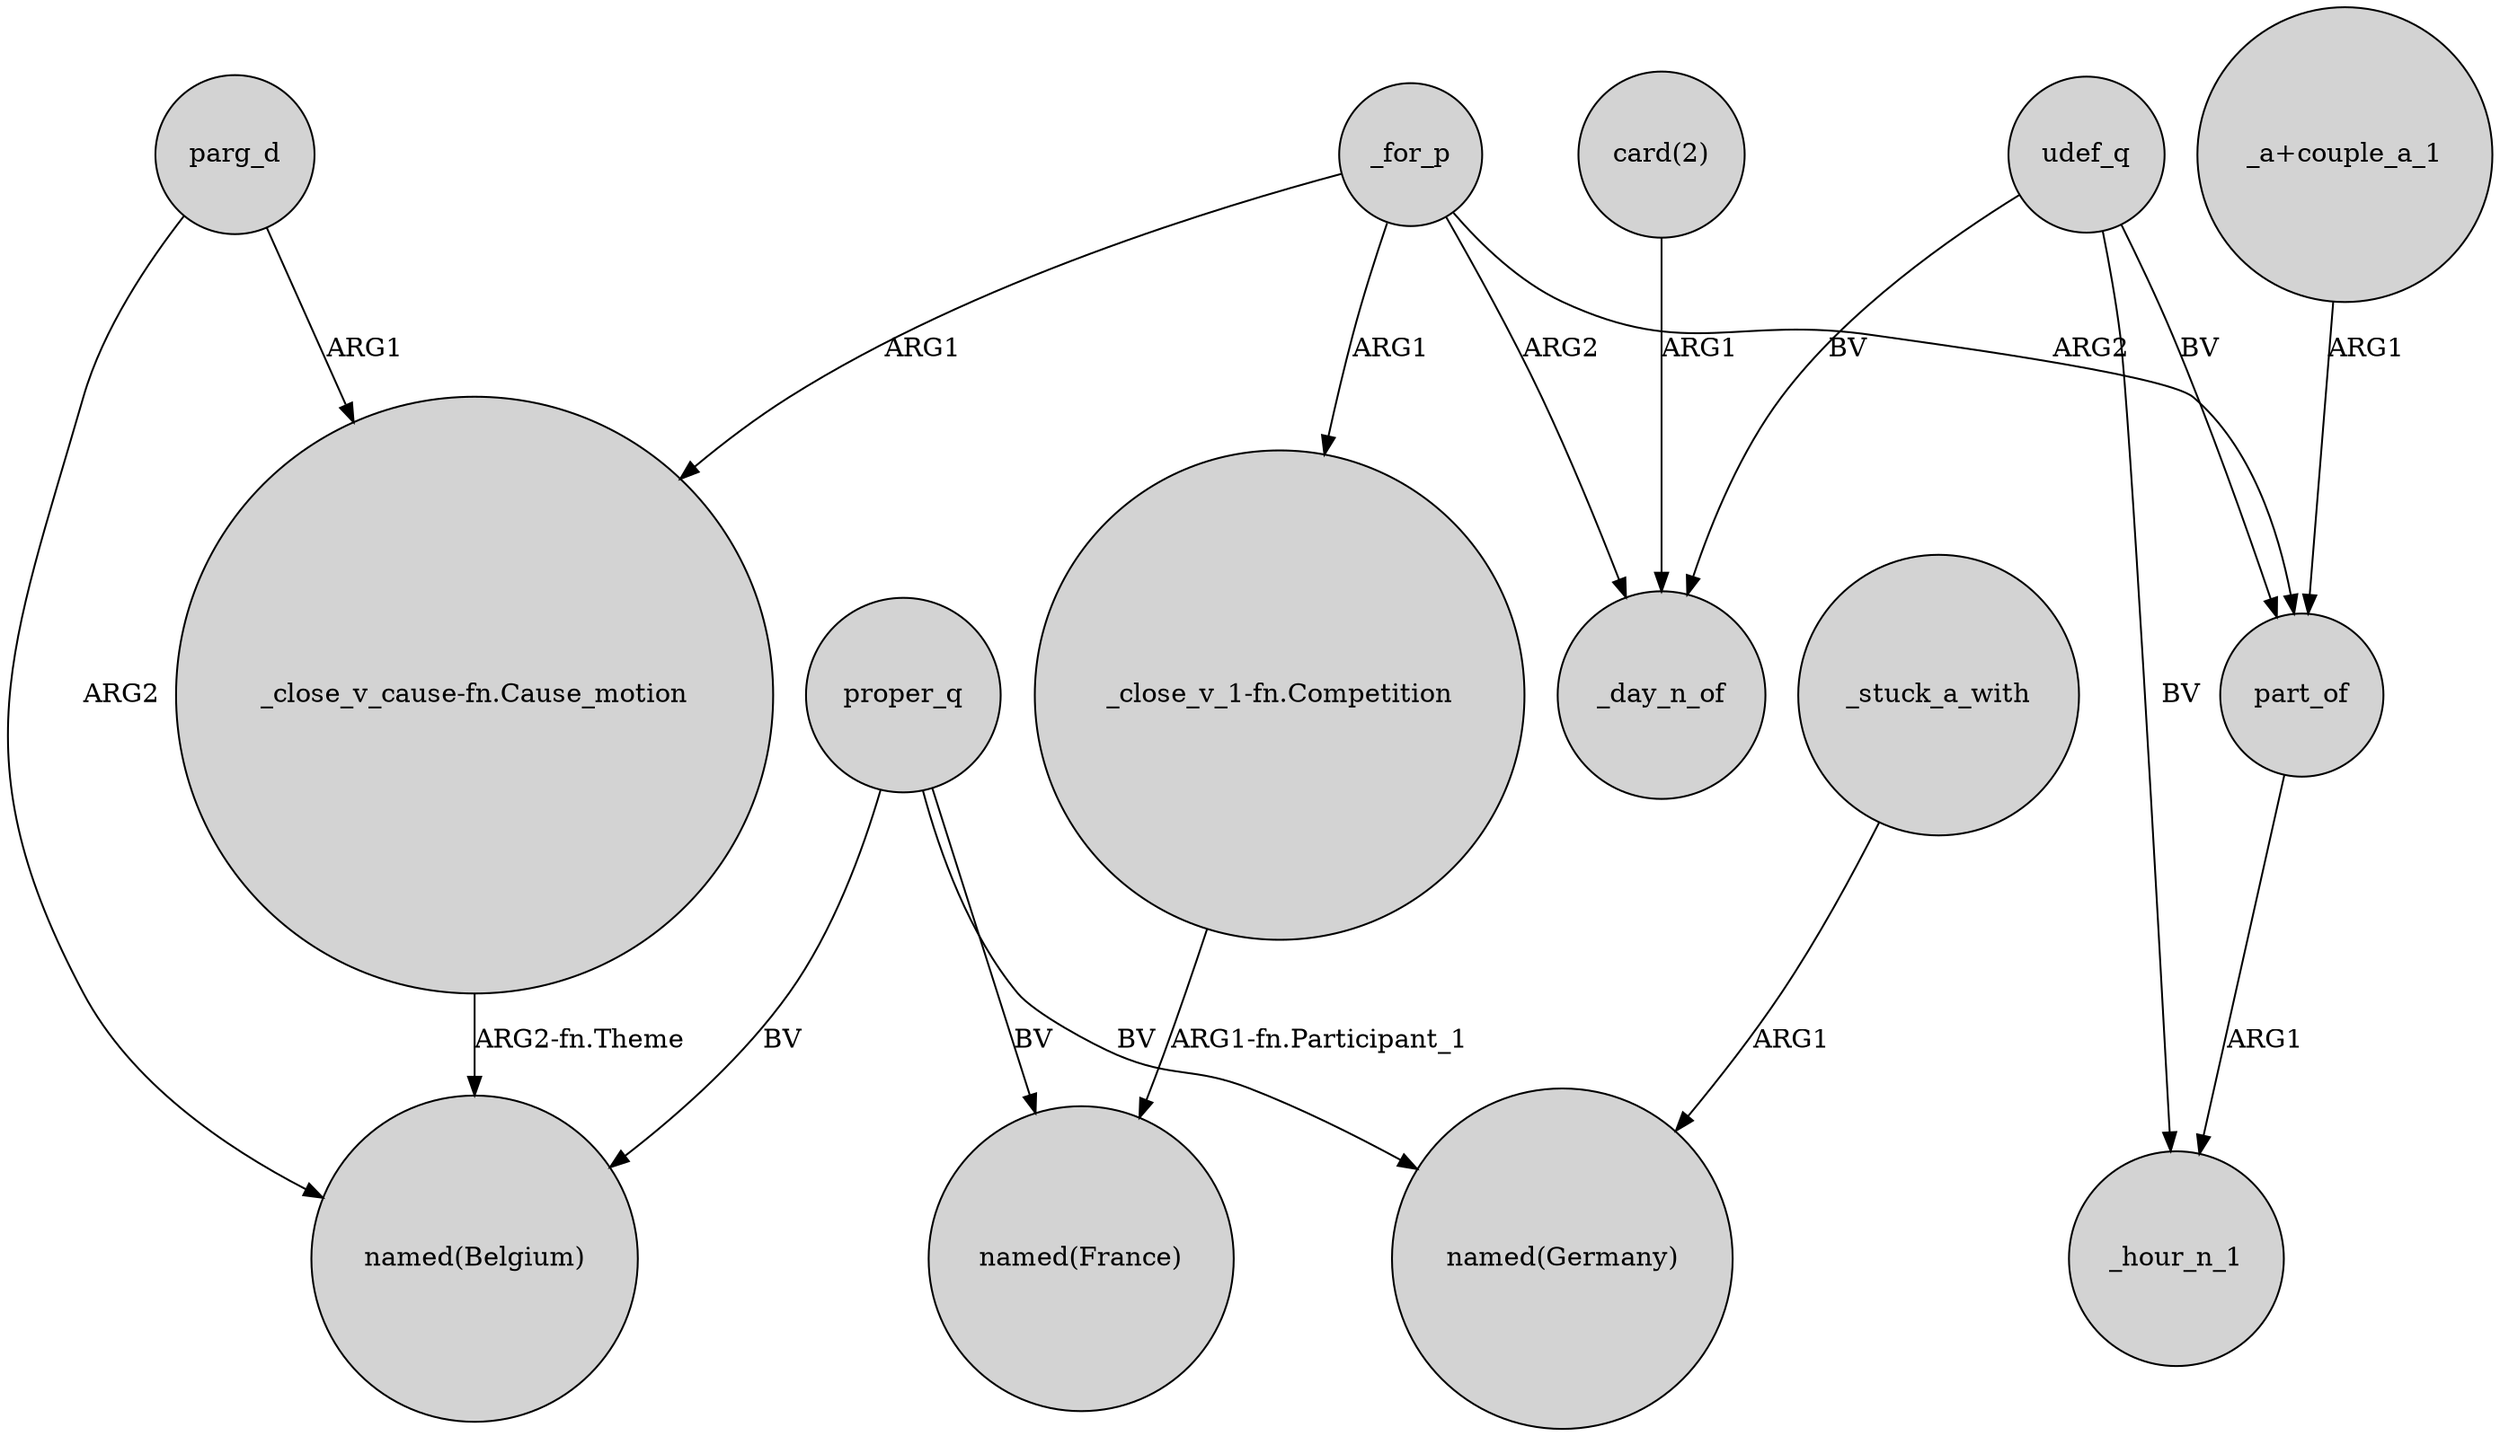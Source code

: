 digraph {
	node [shape=circle style=filled]
	"_close_v_1-fn.Competition" -> "named(France)" [label="ARG1-fn.Participant_1"]
	"card(2)" -> _day_n_of [label=ARG1]
	parg_d -> "named(Belgium)" [label=ARG2]
	proper_q -> "named(Belgium)" [label=BV]
	proper_q -> "named(France)" [label=BV]
	parg_d -> "_close_v_cause-fn.Cause_motion" [label=ARG1]
	"_a+couple_a_1" -> part_of [label=ARG1]
	"_close_v_cause-fn.Cause_motion" -> "named(Belgium)" [label="ARG2-fn.Theme"]
	udef_q -> _hour_n_1 [label=BV]
	_for_p -> _day_n_of [label=ARG2]
	udef_q -> part_of [label=BV]
	part_of -> _hour_n_1 [label=ARG1]
	_stuck_a_with -> "named(Germany)" [label=ARG1]
	udef_q -> _day_n_of [label=BV]
	_for_p -> "_close_v_1-fn.Competition" [label=ARG1]
	_for_p -> "_close_v_cause-fn.Cause_motion" [label=ARG1]
	proper_q -> "named(Germany)" [label=BV]
	_for_p -> part_of [label=ARG2]
}
